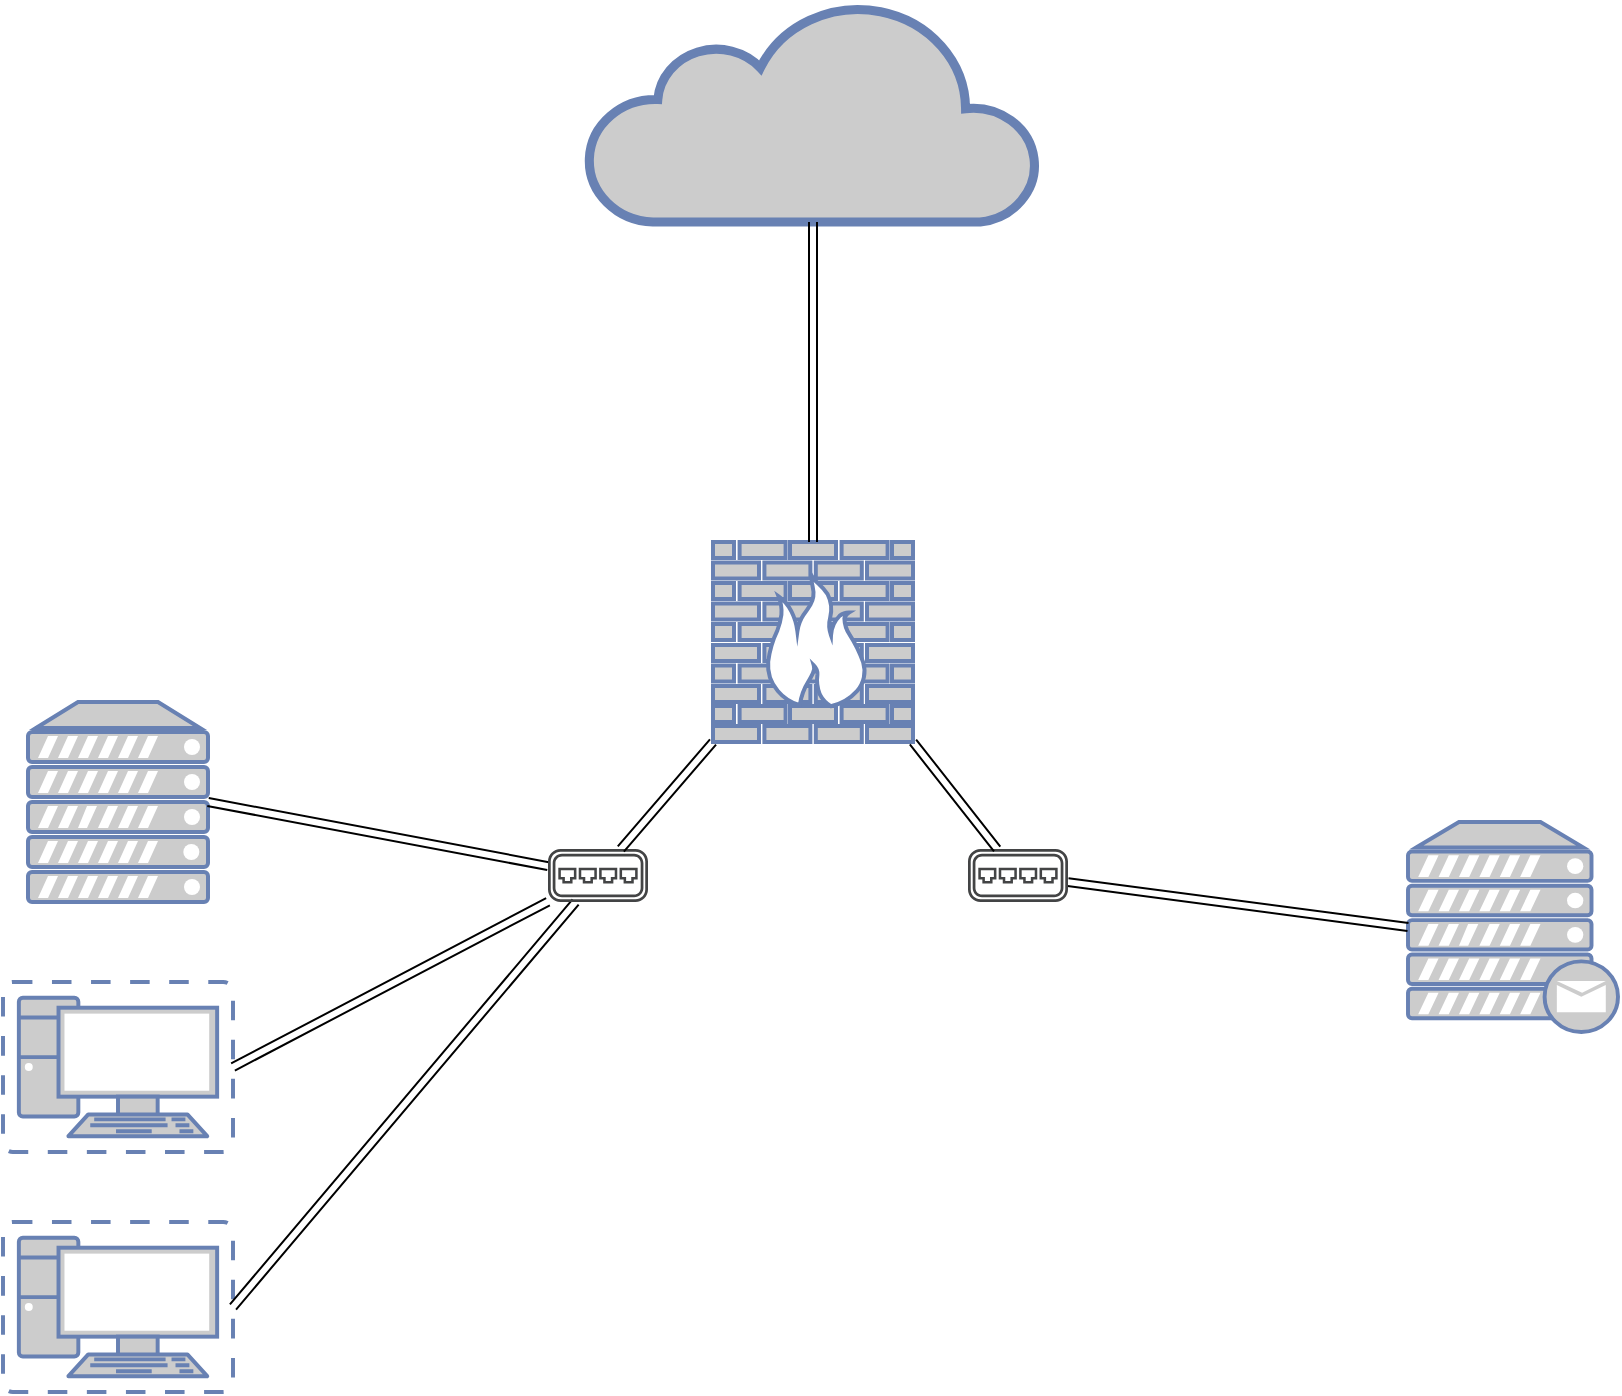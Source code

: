 <mxfile version="24.4.13" type="github">
  <diagram name="Page-1" id="822b0af5-4adb-64df-f703-e8dfc1f81529">
    <mxGraphModel dx="1867" dy="798" grid="1" gridSize="10" guides="1" tooltips="1" connect="1" arrows="1" fold="1" page="1" pageScale="1" pageWidth="1100" pageHeight="850" background="none" math="0" shadow="0">
      <root>
        <mxCell id="0" />
        <mxCell id="1" parent="0" />
        <mxCell id="vkxNhEuy8oF-YVGlMbis-1" value="" style="fontColor=#0066CC;verticalAlign=top;verticalLabelPosition=bottom;labelPosition=center;align=center;html=1;outlineConnect=0;fillColor=#CCCCCC;strokeColor=#6881B3;gradientColor=none;gradientDirection=north;strokeWidth=2;shape=mxgraph.networks.virtual_pc;" vertex="1" parent="1">
          <mxGeometry x="17.5" y="530" width="115" height="85" as="geometry" />
        </mxCell>
        <mxCell id="vkxNhEuy8oF-YVGlMbis-2" value="" style="fontColor=#0066CC;verticalAlign=top;verticalLabelPosition=bottom;labelPosition=center;align=center;html=1;outlineConnect=0;fillColor=#CCCCCC;strokeColor=#6881B3;gradientColor=none;gradientDirection=north;strokeWidth=2;shape=mxgraph.networks.virtual_pc;" vertex="1" parent="1">
          <mxGeometry x="17.5" y="650" width="115" height="85" as="geometry" />
        </mxCell>
        <mxCell id="vkxNhEuy8oF-YVGlMbis-3" value="" style="fontColor=#0066CC;verticalAlign=top;verticalLabelPosition=bottom;labelPosition=center;align=center;html=1;outlineConnect=0;fillColor=#CCCCCC;strokeColor=#6881B3;gradientColor=none;gradientDirection=north;strokeWidth=2;shape=mxgraph.networks.server;" vertex="1" parent="1">
          <mxGeometry x="30" y="390" width="90" height="100" as="geometry" />
        </mxCell>
        <mxCell id="vkxNhEuy8oF-YVGlMbis-4" value="" style="fontColor=#0066CC;verticalAlign=top;verticalLabelPosition=bottom;labelPosition=center;align=center;html=1;outlineConnect=0;fillColor=#CCCCCC;strokeColor=#6881B3;gradientColor=none;gradientDirection=north;strokeWidth=2;shape=mxgraph.networks.mail_server;" vertex="1" parent="1">
          <mxGeometry x="720" y="450" width="105" height="105" as="geometry" />
        </mxCell>
        <mxCell id="vkxNhEuy8oF-YVGlMbis-5" value="" style="fontColor=#0066CC;verticalAlign=top;verticalLabelPosition=bottom;labelPosition=center;align=center;html=1;outlineConnect=0;fillColor=#CCCCCC;strokeColor=#6881B3;gradientColor=none;gradientDirection=north;strokeWidth=2;shape=mxgraph.networks.firewall;" vertex="1" parent="1">
          <mxGeometry x="372.5" y="310" width="100" height="100" as="geometry" />
        </mxCell>
        <mxCell id="vkxNhEuy8oF-YVGlMbis-6" value="" style="html=1;outlineConnect=0;fillColor=#CCCCCC;strokeColor=#6881B3;gradientColor=none;gradientDirection=north;strokeWidth=2;shape=mxgraph.networks.cloud;fontColor=#ffffff;" vertex="1" parent="1">
          <mxGeometry x="310" y="40" width="225" height="110" as="geometry" />
        </mxCell>
        <mxCell id="vkxNhEuy8oF-YVGlMbis-9" value="" style="shape=link;html=1;rounded=0;entryX=0;entryY=0.5;entryDx=0;entryDy=0;entryPerimeter=0;" edge="1" parent="1" source="vkxNhEuy8oF-YVGlMbis-14" target="vkxNhEuy8oF-YVGlMbis-4">
          <mxGeometry width="100" relative="1" as="geometry">
            <mxPoint x="540" y="490" as="sourcePoint" />
            <mxPoint x="770" y="410" as="targetPoint" />
          </mxGeometry>
        </mxCell>
        <mxCell id="vkxNhEuy8oF-YVGlMbis-10" value="" style="shape=link;html=1;rounded=0;exitX=1;exitY=0.5;exitDx=0;exitDy=0;exitPerimeter=0;" edge="1" parent="1" source="vkxNhEuy8oF-YVGlMbis-3" target="vkxNhEuy8oF-YVGlMbis-13">
          <mxGeometry width="100" relative="1" as="geometry">
            <mxPoint x="710" y="440" as="sourcePoint" />
            <mxPoint x="770" y="410" as="targetPoint" />
          </mxGeometry>
        </mxCell>
        <mxCell id="vkxNhEuy8oF-YVGlMbis-11" value="" style="shape=link;html=1;rounded=0;exitX=1;exitY=0.5;exitDx=0;exitDy=0;exitPerimeter=0;" edge="1" parent="1" source="vkxNhEuy8oF-YVGlMbis-1" target="vkxNhEuy8oF-YVGlMbis-13">
          <mxGeometry width="100" relative="1" as="geometry">
            <mxPoint x="670" y="410" as="sourcePoint" />
            <mxPoint x="340" y="380" as="targetPoint" />
          </mxGeometry>
        </mxCell>
        <mxCell id="vkxNhEuy8oF-YVGlMbis-12" value="" style="shape=link;html=1;rounded=0;exitX=1;exitY=0.5;exitDx=0;exitDy=0;exitPerimeter=0;" edge="1" parent="1" source="vkxNhEuy8oF-YVGlMbis-2" target="vkxNhEuy8oF-YVGlMbis-13">
          <mxGeometry width="100" relative="1" as="geometry">
            <mxPoint x="670" y="410" as="sourcePoint" />
            <mxPoint x="770" y="410" as="targetPoint" />
          </mxGeometry>
        </mxCell>
        <mxCell id="vkxNhEuy8oF-YVGlMbis-13" value="" style="sketch=0;pointerEvents=1;shadow=0;dashed=0;html=1;strokeColor=none;fillColor=#434445;aspect=fixed;labelPosition=center;verticalLabelPosition=bottom;verticalAlign=top;align=center;outlineConnect=0;shape=mxgraph.vvd.virtual_switch;" vertex="1" parent="1">
          <mxGeometry x="290" y="463.5" width="50" height="26.5" as="geometry" />
        </mxCell>
        <mxCell id="vkxNhEuy8oF-YVGlMbis-14" value="" style="sketch=0;pointerEvents=1;shadow=0;dashed=0;html=1;strokeColor=none;fillColor=#434445;aspect=fixed;labelPosition=center;verticalLabelPosition=bottom;verticalAlign=top;align=center;outlineConnect=0;shape=mxgraph.vvd.virtual_switch;" vertex="1" parent="1">
          <mxGeometry x="500" y="463.5" width="50" height="26.5" as="geometry" />
        </mxCell>
        <mxCell id="vkxNhEuy8oF-YVGlMbis-15" value="" style="shape=link;html=1;rounded=0;entryX=1;entryY=1;entryDx=0;entryDy=0;entryPerimeter=0;" edge="1" parent="1" source="vkxNhEuy8oF-YVGlMbis-14" target="vkxNhEuy8oF-YVGlMbis-5">
          <mxGeometry width="100" relative="1" as="geometry">
            <mxPoint x="670" y="410" as="sourcePoint" />
            <mxPoint x="770" y="410" as="targetPoint" />
          </mxGeometry>
        </mxCell>
        <mxCell id="vkxNhEuy8oF-YVGlMbis-16" value="" style="shape=link;html=1;rounded=0;entryX=0;entryY=1;entryDx=0;entryDy=0;entryPerimeter=0;" edge="1" parent="1" source="vkxNhEuy8oF-YVGlMbis-13" target="vkxNhEuy8oF-YVGlMbis-5">
          <mxGeometry width="100" relative="1" as="geometry">
            <mxPoint x="670" y="410" as="sourcePoint" />
            <mxPoint x="770" y="410" as="targetPoint" />
          </mxGeometry>
        </mxCell>
        <mxCell id="vkxNhEuy8oF-YVGlMbis-17" value="" style="shape=link;html=1;rounded=0;exitX=0.5;exitY=0;exitDx=0;exitDy=0;exitPerimeter=0;entryX=0.5;entryY=1;entryDx=0;entryDy=0;entryPerimeter=0;" edge="1" parent="1" source="vkxNhEuy8oF-YVGlMbis-5" target="vkxNhEuy8oF-YVGlMbis-6">
          <mxGeometry width="100" relative="1" as="geometry">
            <mxPoint x="670" y="410" as="sourcePoint" />
            <mxPoint x="770" y="410" as="targetPoint" />
          </mxGeometry>
        </mxCell>
      </root>
    </mxGraphModel>
  </diagram>
</mxfile>
